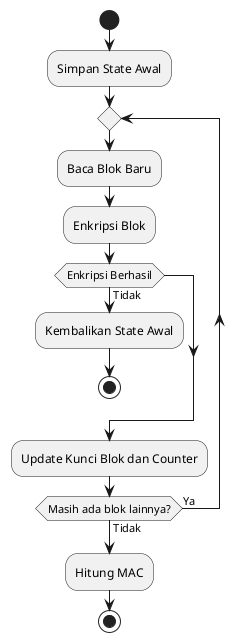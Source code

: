 @startuml ""

start

:Simpan State Awal;

repeat ;
  :Baca Blok Baru;
  :Enkripsi Blok;

  if (Enkripsi Berhasil) then (Tidak)
    :Kembalikan State Awal;
    stop;
  endif

  :Update Kunci Blok dan Counter;

repeat while (Masih ada blok lainnya?) is (Ya) not (Tidak)

:Hitung MAC;

stop

@enduml